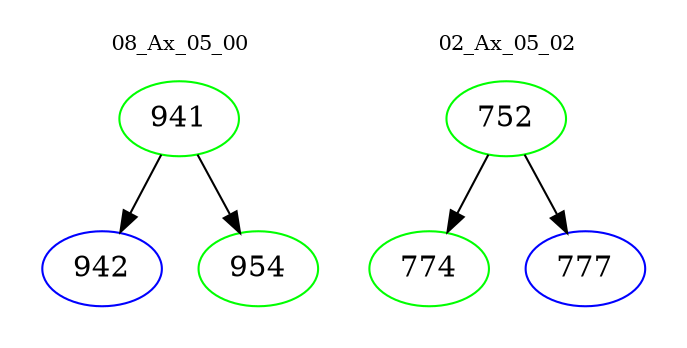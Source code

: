 digraph{
subgraph cluster_0 {
color = white
label = "08_Ax_05_00";
fontsize=10;
T0_941 [label="941", color="green"]
T0_941 -> T0_942 [color="black"]
T0_942 [label="942", color="blue"]
T0_941 -> T0_954 [color="black"]
T0_954 [label="954", color="green"]
}
subgraph cluster_1 {
color = white
label = "02_Ax_05_02";
fontsize=10;
T1_752 [label="752", color="green"]
T1_752 -> T1_774 [color="black"]
T1_774 [label="774", color="green"]
T1_752 -> T1_777 [color="black"]
T1_777 [label="777", color="blue"]
}
}
